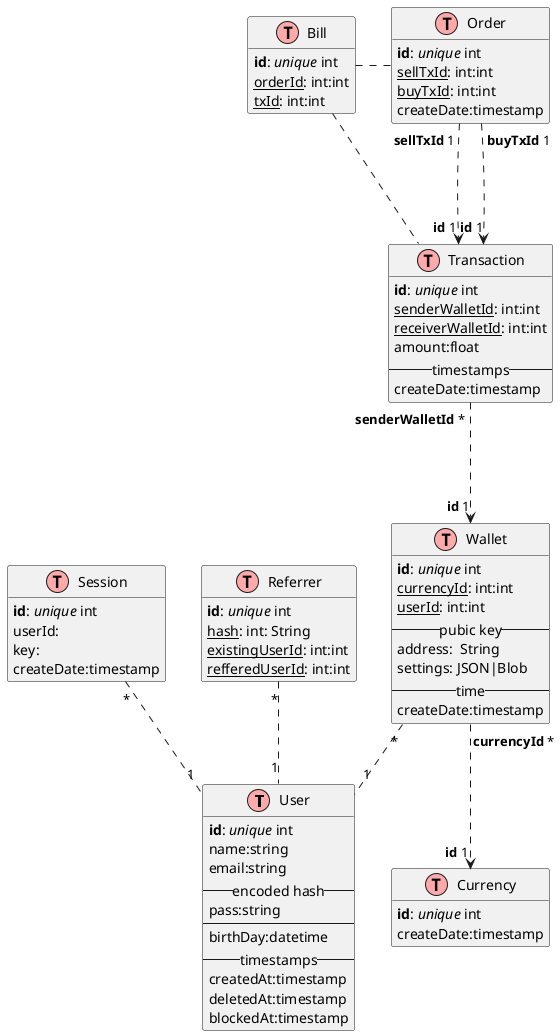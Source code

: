 @startuml
!define table(x) class x << (T,#FFAAAA) >>
!define primary_key(x) <b>x</b>: <i>unique</i> int
!define secondary_key(x) <u>x</u>: int
hide methods
hide stereotypes

table(User) {
  primary_key(id)
  name:string
  email:string
  -- encoded hash --
  pass:string
  --
  birthDay:datetime
  -- timestamps --
  createdAt:timestamp
  deletedAt:timestamp
  blockedAt:timestamp
}

table(Session) {
  primary_key(id)
  userId:
  key:
  createDate:timestamp
}

  table(Referrer)  {
    primary_key(id)
    secondary_key(hash): String
    secondary_key(existingUserId):int
    secondary_key(refferedUserId):int
  }
Referrer "*" .. "1" User
Session "*" .. "1" User
Wallet "*" .. "1" User

  table(Wallet) {
    primary_key(id)
    secondary_key(currencyId):int
    secondary_key(userId):int
    -- pubic key --
    address:  String
    settings: JSON|Blob
    -- time --
    createDate:timestamp
  }
  
  Wallet "<b>currencyId</b> *" ..> "<b>id</b> 1" Currency
  
  table(Order) {
    primary_key(id)
    secondary_key(sellTxId):int
    secondary_key(buyTxId):int
    createDate:timestamp
  }

  Order "<b>sellTxId</b> 1" ..> "<b>id</b> 1" Transaction
  Order "<b>buyTxId</b> 1" ...> "<b>id</b> 1" Transaction

  
  table(Transaction) {
    primary_key(id)
    secondary_key(senderWalletId):int
    secondary_key(receiverWalletId):int
    amount:float
    --timestamps--
    createDate:timestamp
  }
  
  table(Bill) {
    primary_key(id)
    secondary_key(orderId):int
    secondary_key(txId):int
  }
  
  Bill .. Transaction
  Bill . Order
 
   Transaction "<b>senderWalletId</b> *" ...> "<b>id</b> 1" Wallet
'   Transaction "<b>receiverWalletId</b> *" ...> "<b>id</b> 1" Wallet

  
  table(Currency) {
    primary_key(id)
    createDate:timestamp
  }


@enduml